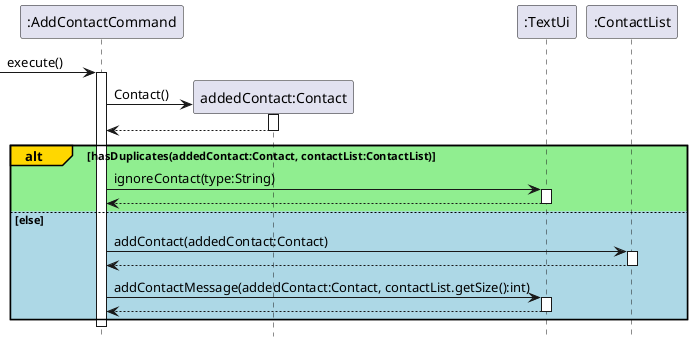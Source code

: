 @startuml
hide footbox
'https://plantuml.com/sequence-diagram
-> ":AddContactCommand": execute()
activate ":AddContactCommand"

create "addedContact:Contact"
":AddContactCommand" -> "addedContact:Contact":Contact()
activate "addedContact:Contact"

"addedContact:Contact" --> ":AddContactCommand"
deactivate "addedContact:Contact"

alt#gold #lightgreen hasDuplicates(addedContact:Contact, contactList:ContactList)
    ":AddContactCommand" -> ":TextUi":ignoreContact(type:String)
    activate ":TextUi"
    ":TextUi" --> ":AddContactCommand"
    deactivate ":TextUi"

else #lightblue else
    ":AddContactCommand" -> ":ContactList":addContact(addedContact:Contact)
    activate ":ContactList"
    ":ContactList" --> ":AddContactCommand"
    deactivate ":ContactList"

    ":AddContactCommand" -> ":TextUi":addContactMessage(addedContact:Contact, contactList.getSize():int)
    activate ":TextUi"
    ":TextUi" --> ":AddContactCommand"
    deactivate ":TextUi"
end
deactivate ":AddContactCommand"

@enduml
